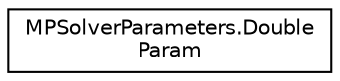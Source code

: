 digraph "Graphical Class Hierarchy"
{
 // LATEX_PDF_SIZE
  edge [fontname="Helvetica",fontsize="10",labelfontname="Helvetica",labelfontsize="10"];
  node [fontname="Helvetica",fontsize="10",shape=record];
  rankdir="LR";
  Node0 [label="MPSolverParameters.Double\lParam",height=0.2,width=0.4,color="black", fillcolor="white", style="filled",URL="$enumcom_1_1google_1_1ortools_1_1linearsolver_1_1MPSolverParameters_1_1DoubleParam.html",tooltip="Enumeration of parameters that take continuous values."];
}
